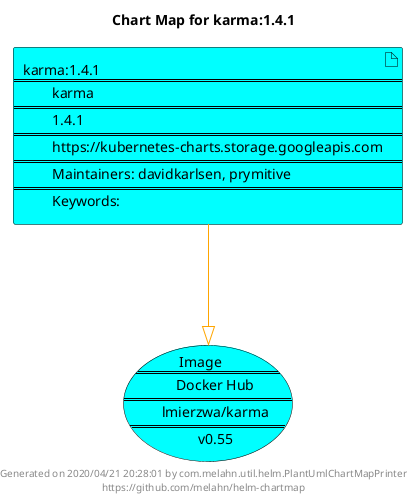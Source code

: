 @startuml
skinparam linetype ortho
skinparam backgroundColor white
skinparam usecaseBorderColor black
skinparam usecaseArrowColor LightSlateGray
skinparam artifactBorderColor black
skinparam artifactArrowColor LightSlateGray

title Chart Map for karma:1.4.1

'There is one referenced Helm Chart
artifact "karma:1.4.1\n====\n\tkarma\n====\n\t1.4.1\n====\n\thttps://kubernetes-charts.storage.googleapis.com\n====\n\tMaintainers: davidkarlsen, prymitive\n====\n\tKeywords: " as karma_1_4_1 #Aqua

'There is one referenced Docker Image
usecase "Image\n====\n\tDocker Hub\n====\n\tlmierzwa/karma\n====\n\tv0.55" as lmierzwa_karma_v0_55 #Cyan

'Chart Dependencies
karma_1_4_1--[#orange]-|>lmierzwa_karma_v0_55

center footer Generated on 2020/04/21 20:28:01 by com.melahn.util.helm.PlantUmlChartMapPrinter\nhttps://github.com/melahn/helm-chartmap
@enduml
